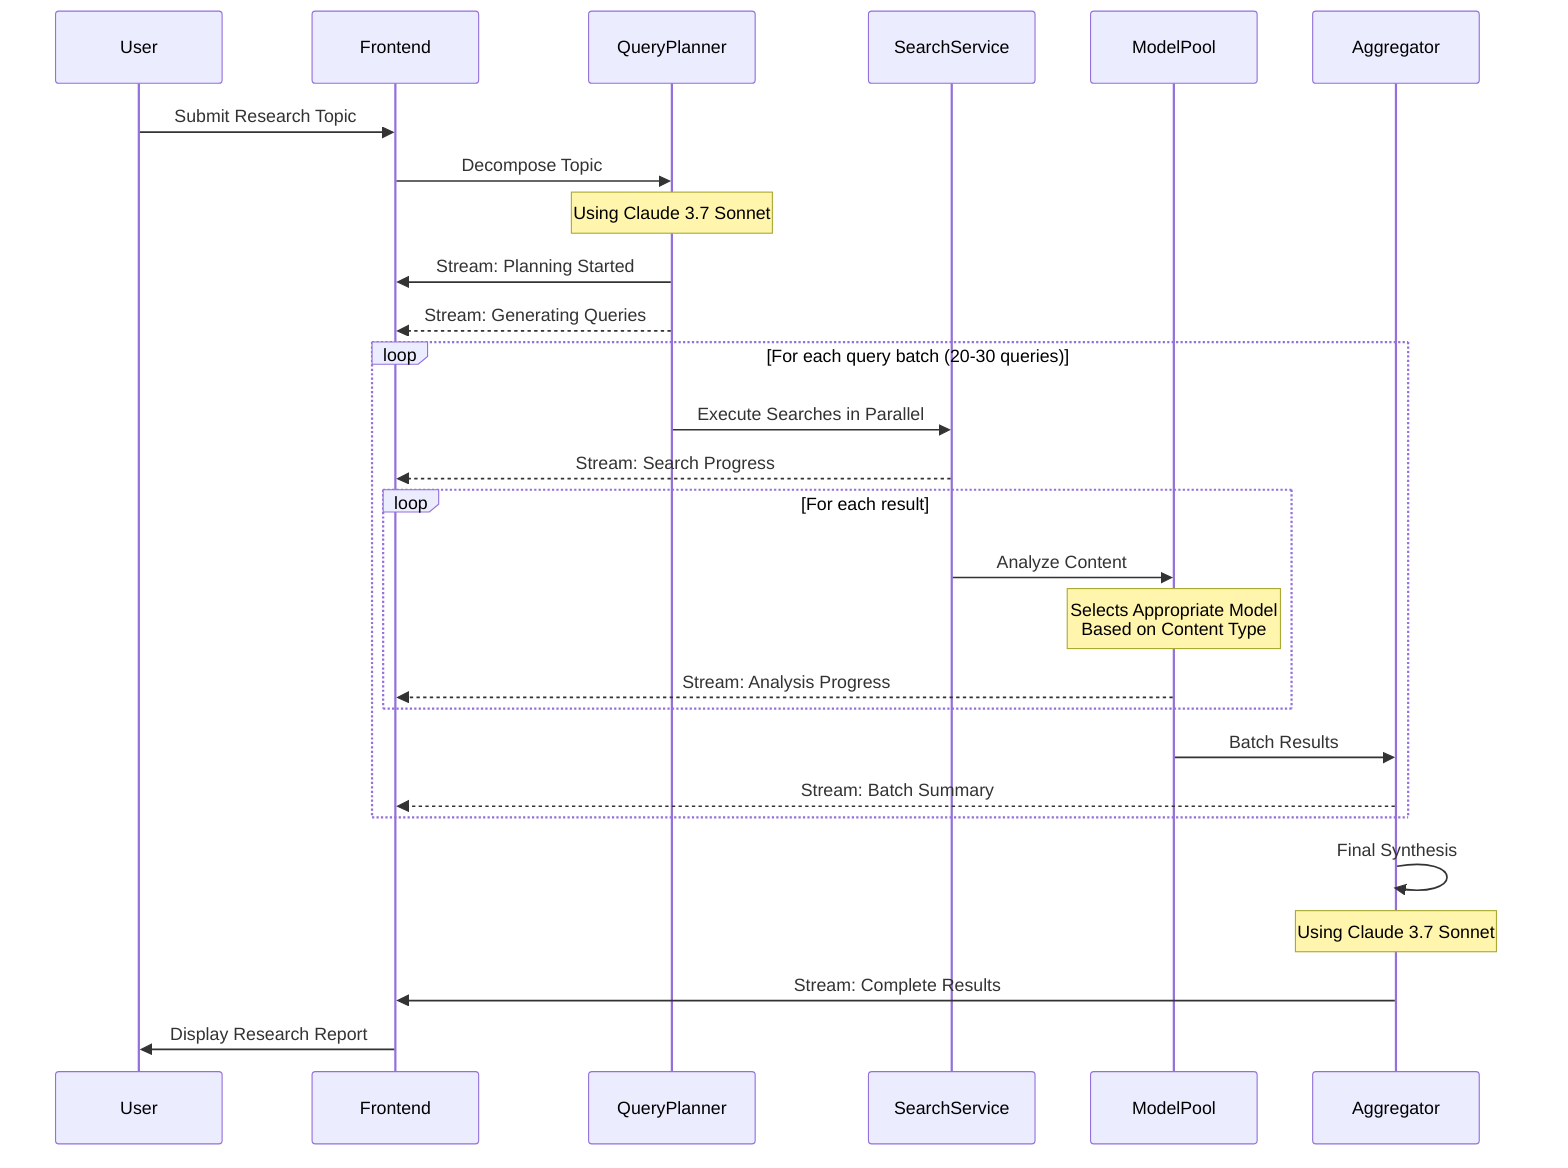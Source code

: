 sequenceDiagram
    participant User
    participant Frontend
    participant QueryPlanner
    participant SearchService
    participant ModelPool
    participant Aggregator
    
    User->>Frontend: Submit Research Topic
    Frontend->>QueryPlanner: Decompose Topic
    Note over QueryPlanner: Using Claude 3.7 Sonnet
    
    QueryPlanner->>Frontend: Stream: Planning Started
    QueryPlanner-->>Frontend: Stream: Generating Queries
    
    loop For each query batch (20-30 queries)
        QueryPlanner->>SearchService: Execute Searches in Parallel
        SearchService-->>Frontend: Stream: Search Progress
        
        loop For each result
            SearchService->>ModelPool: Analyze Content
            Note over ModelPool: Selects Appropriate Model<br>Based on Content Type
            ModelPool-->>Frontend: Stream: Analysis Progress
        end
        
        ModelPool->>Aggregator: Batch Results
        Aggregator-->>Frontend: Stream: Batch Summary
    end
    
    Aggregator->>Aggregator: Final Synthesis
    Note over Aggregator: Using Claude 3.7 Sonnet
    
    Aggregator->>Frontend: Stream: Complete Results
    Frontend->>User: Display Research Report